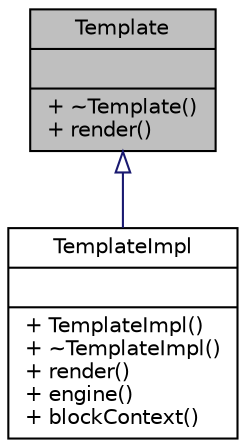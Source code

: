 digraph "Template"
{
 // LATEX_PDF_SIZE
  edge [fontname="Helvetica",fontsize="10",labelfontname="Helvetica",labelfontsize="10"];
  node [fontname="Helvetica",fontsize="10",shape=record];
  Node1 [label="{Template\n||+ ~Template()\l+ render()\l}",height=0.2,width=0.4,color="black", fillcolor="grey75", style="filled", fontcolor="black",tooltip="Abstract interface for a template."];
  Node1 -> Node2 [dir="back",color="midnightblue",fontsize="10",style="solid",arrowtail="onormal",fontname="Helvetica"];
  Node2 [label="{TemplateImpl\n||+ TemplateImpl()\l+ ~TemplateImpl()\l+ render()\l+ engine()\l+ blockContext()\l}",height=0.2,width=0.4,color="black", fillcolor="white", style="filled",URL="$classTemplateImpl.html",tooltip="Internal class representing the implementation of a template."];
}
